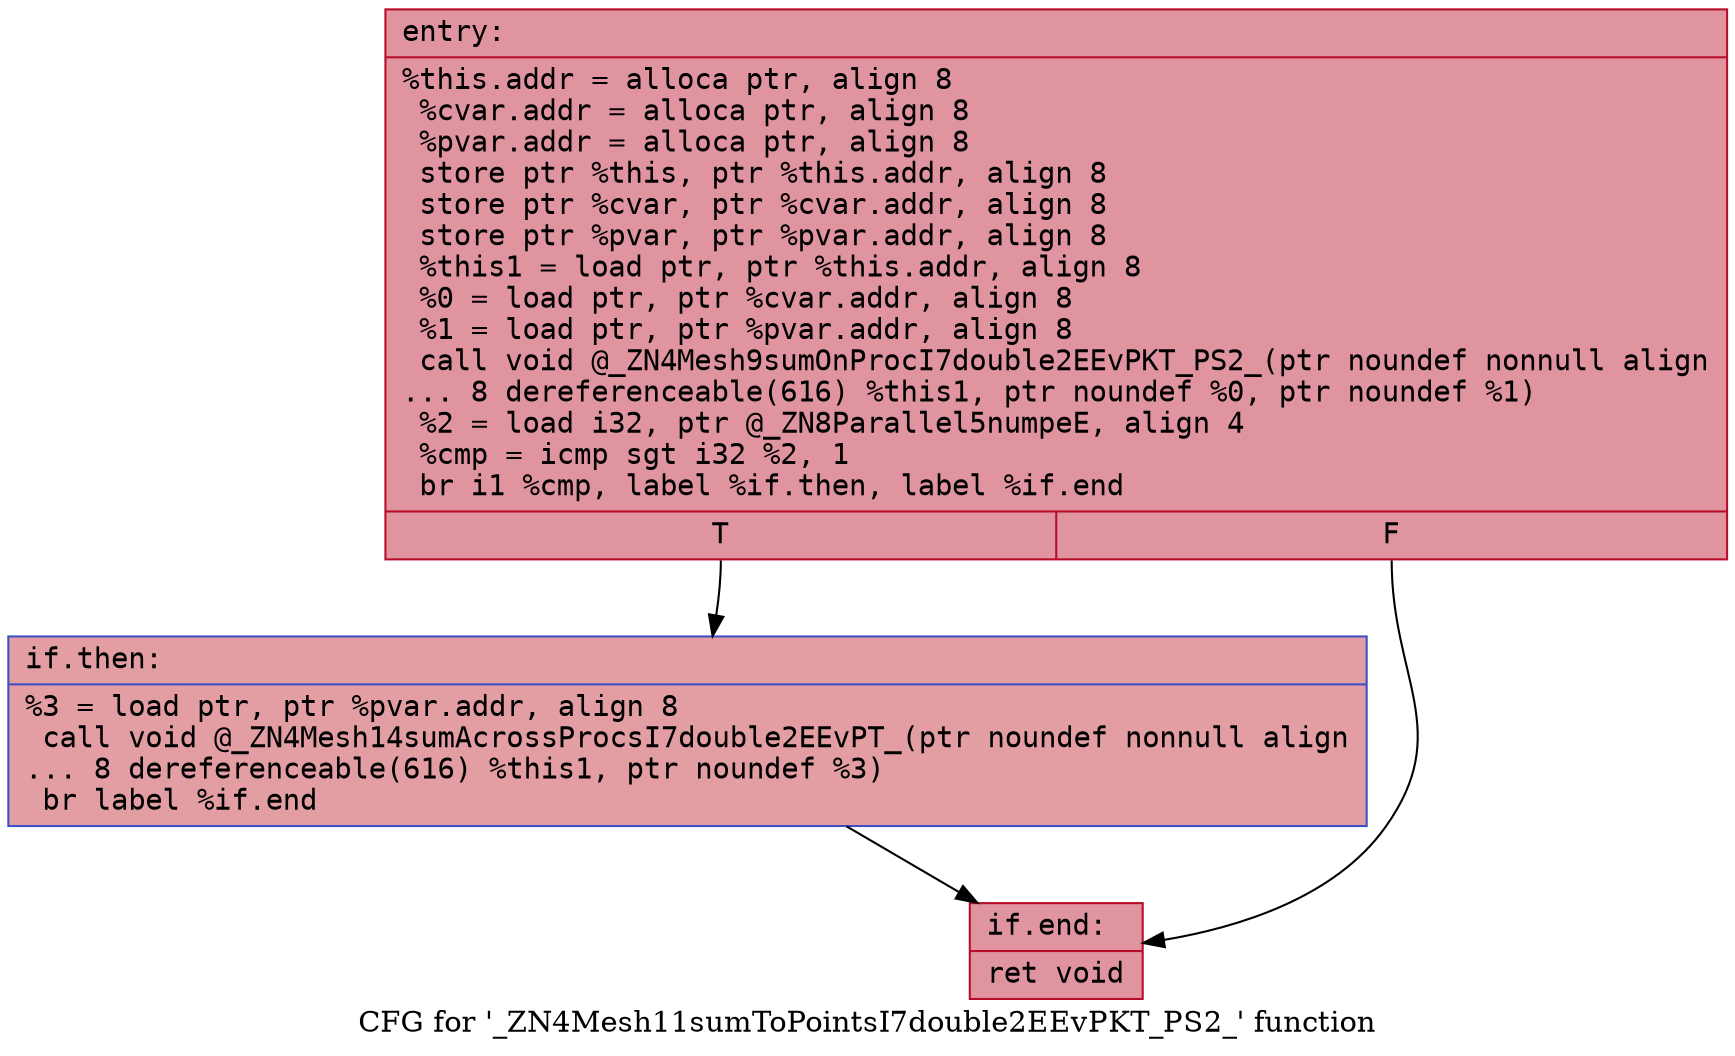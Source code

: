 digraph "CFG for '_ZN4Mesh11sumToPointsI7double2EEvPKT_PS2_' function" {
	label="CFG for '_ZN4Mesh11sumToPointsI7double2EEvPKT_PS2_' function";

	Node0x56307d695a90 [shape=record,color="#b70d28ff", style=filled, fillcolor="#b70d2870" fontname="Courier",label="{entry:\l|  %this.addr = alloca ptr, align 8\l  %cvar.addr = alloca ptr, align 8\l  %pvar.addr = alloca ptr, align 8\l  store ptr %this, ptr %this.addr, align 8\l  store ptr %cvar, ptr %cvar.addr, align 8\l  store ptr %pvar, ptr %pvar.addr, align 8\l  %this1 = load ptr, ptr %this.addr, align 8\l  %0 = load ptr, ptr %cvar.addr, align 8\l  %1 = load ptr, ptr %pvar.addr, align 8\l  call void @_ZN4Mesh9sumOnProcI7double2EEvPKT_PS2_(ptr noundef nonnull align\l... 8 dereferenceable(616) %this1, ptr noundef %0, ptr noundef %1)\l  %2 = load i32, ptr @_ZN8Parallel5numpeE, align 4\l  %cmp = icmp sgt i32 %2, 1\l  br i1 %cmp, label %if.then, label %if.end\l|{<s0>T|<s1>F}}"];
	Node0x56307d695a90:s0 -> Node0x56307d6963d0[tooltip="entry -> if.then\nProbability 50.00%" ];
	Node0x56307d695a90:s1 -> Node0x56307d696480[tooltip="entry -> if.end\nProbability 50.00%" ];
	Node0x56307d6963d0 [shape=record,color="#3d50c3ff", style=filled, fillcolor="#be242e70" fontname="Courier",label="{if.then:\l|  %3 = load ptr, ptr %pvar.addr, align 8\l  call void @_ZN4Mesh14sumAcrossProcsI7double2EEvPT_(ptr noundef nonnull align\l... 8 dereferenceable(616) %this1, ptr noundef %3)\l  br label %if.end\l}"];
	Node0x56307d6963d0 -> Node0x56307d696480[tooltip="if.then -> if.end\nProbability 100.00%" ];
	Node0x56307d696480 [shape=record,color="#b70d28ff", style=filled, fillcolor="#b70d2870" fontname="Courier",label="{if.end:\l|  ret void\l}"];
}
